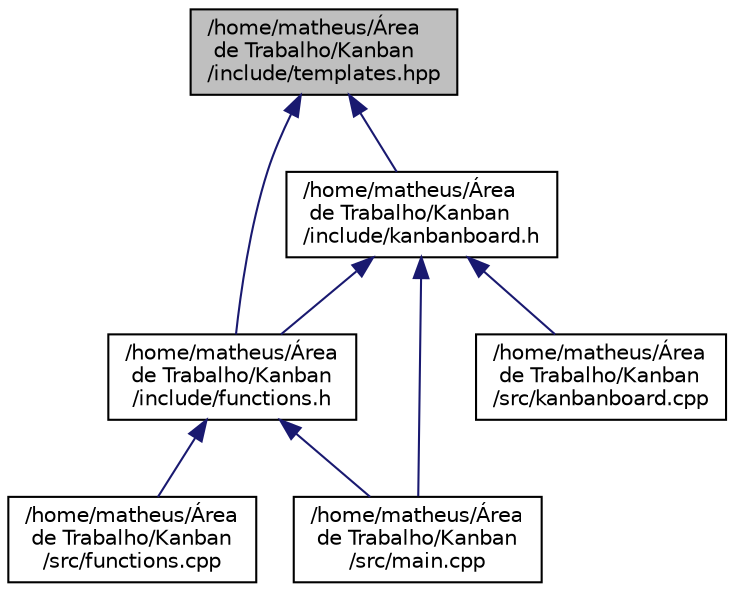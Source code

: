 digraph "/home/matheus/Área de Trabalho/Kanban/include/templates.hpp"
{
 // LATEX_PDF_SIZE
  edge [fontname="Helvetica",fontsize="10",labelfontname="Helvetica",labelfontsize="10"];
  node [fontname="Helvetica",fontsize="10",shape=record];
  Node1 [label="/home/matheus/Área\l de Trabalho/Kanban\l/include/templates.hpp",height=0.2,width=0.4,color="black", fillcolor="grey75", style="filled", fontcolor="black",tooltip="Código-fonte auxiliar com templates genéricos de algoritmos de ordenação e busca."];
  Node1 -> Node2 [dir="back",color="midnightblue",fontsize="10",style="solid",fontname="Helvetica"];
  Node2 [label="/home/matheus/Área\l de Trabalho/Kanban\l/include/functions.h",height=0.2,width=0.4,color="black", fillcolor="white", style="filled",URL="$functions_8h.html",tooltip="Funções desenvolvidas a fim de modularizar a função Main, em sua maioria se tratam de interações com ..."];
  Node2 -> Node3 [dir="back",color="midnightblue",fontsize="10",style="solid",fontname="Helvetica"];
  Node3 [label="/home/matheus/Área\l de Trabalho/Kanban\l/src/functions.cpp",height=0.2,width=0.4,color="black", fillcolor="white", style="filled",URL="$functions_8cpp.html",tooltip="Este arquivo contém a implementação das funções desenvolvidas."];
  Node2 -> Node4 [dir="back",color="midnightblue",fontsize="10",style="solid",fontname="Helvetica"];
  Node4 [label="/home/matheus/Área\l de Trabalho/Kanban\l/src/main.cpp",height=0.2,width=0.4,color="black", fillcolor="white", style="filled",URL="$main_8cpp.html",tooltip="Arquivo principal que inicia e maneja todo programa do gerenciador de tarefas Kanban."];
  Node1 -> Node5 [dir="back",color="midnightblue",fontsize="10",style="solid",fontname="Helvetica"];
  Node5 [label="/home/matheus/Área\l de Trabalho/Kanban\l/include/kanbanboard.h",height=0.2,width=0.4,color="black", fillcolor="white", style="filled",URL="$kanbanboard_8h.html",tooltip="Este arquivo contém a declaração da classe KanbanBoard, que representa o Quadro Kanban."];
  Node5 -> Node2 [dir="back",color="midnightblue",fontsize="10",style="solid",fontname="Helvetica"];
  Node5 -> Node6 [dir="back",color="midnightblue",fontsize="10",style="solid",fontname="Helvetica"];
  Node6 [label="/home/matheus/Área\l de Trabalho/Kanban\l/src/kanbanboard.cpp",height=0.2,width=0.4,color="black", fillcolor="white", style="filled",URL="$kanbanboard_8cpp.html",tooltip="Este arquivo contém a implementação da classe KanbanBoard."];
  Node5 -> Node4 [dir="back",color="midnightblue",fontsize="10",style="solid",fontname="Helvetica"];
}

